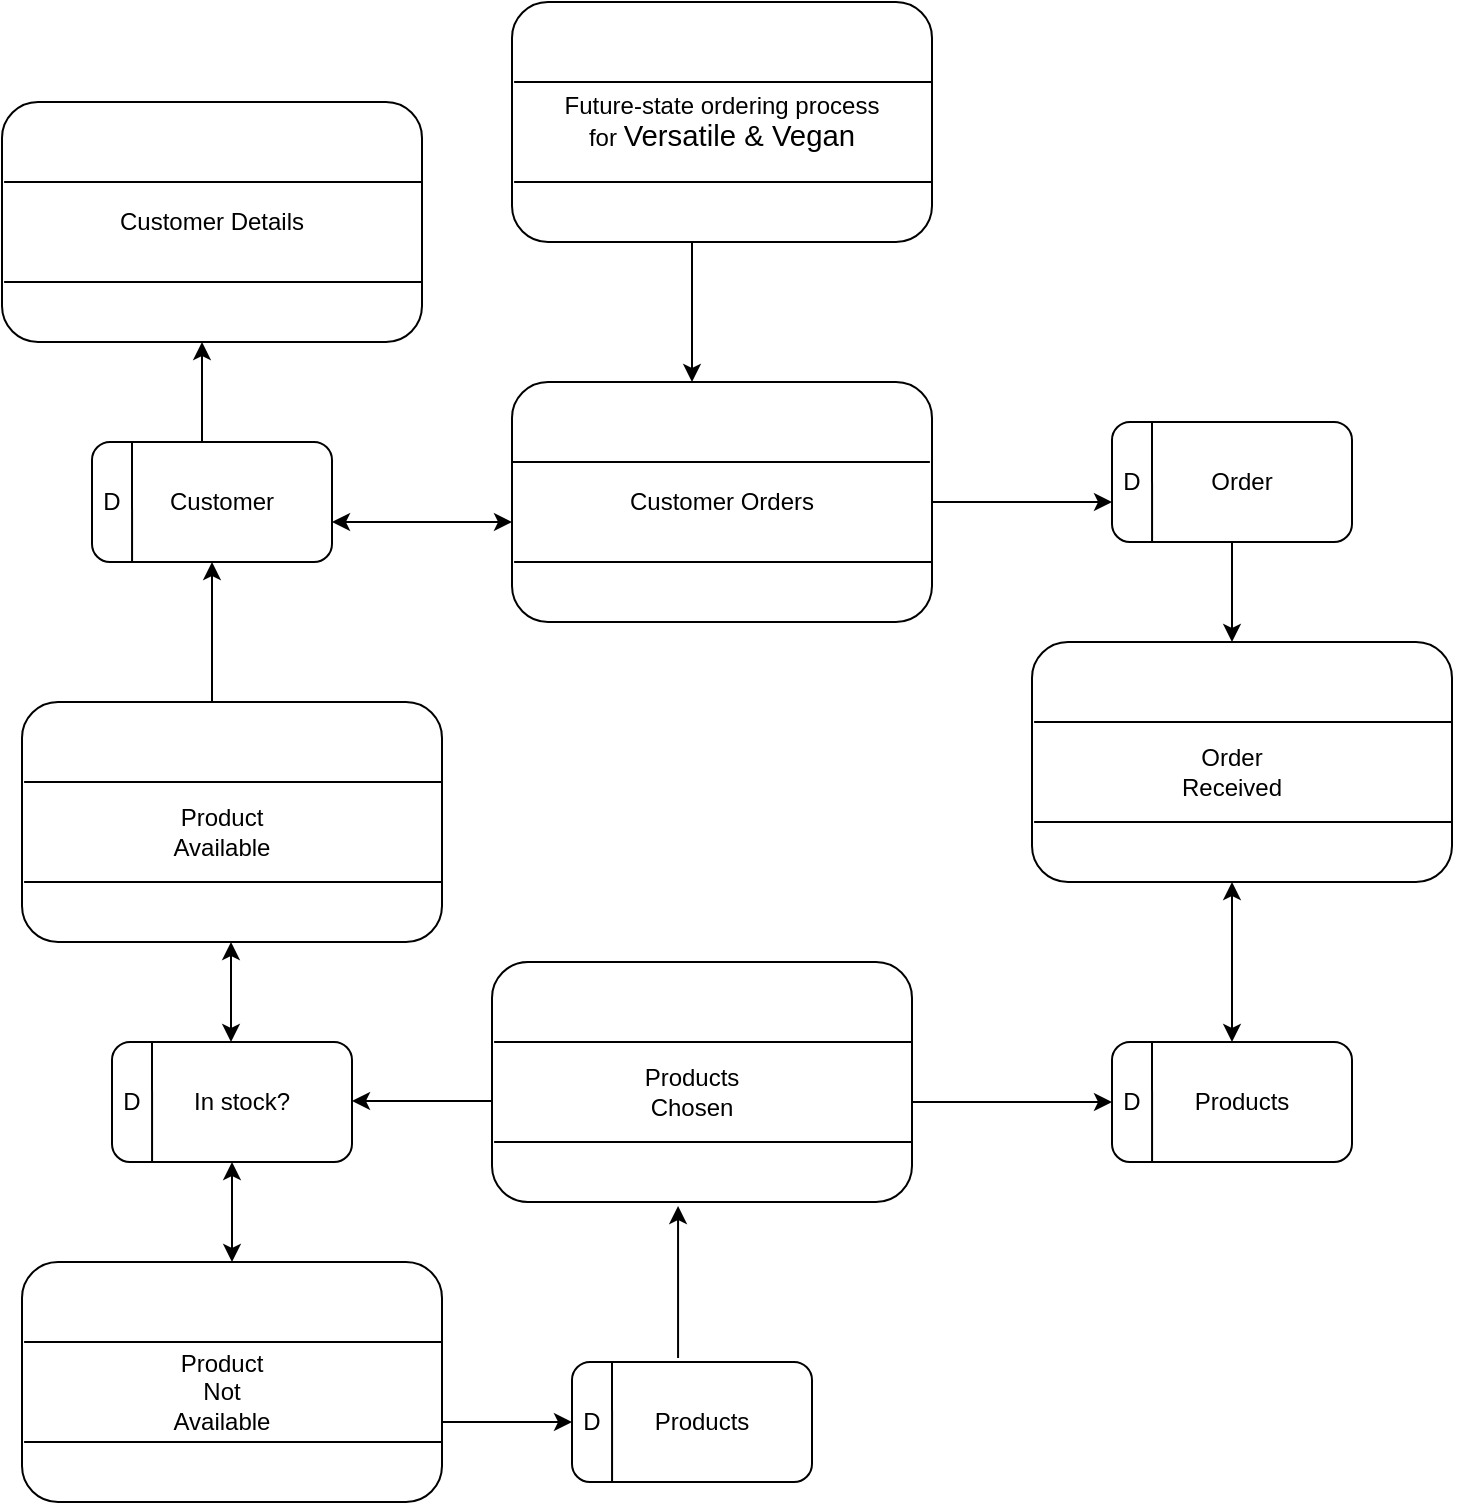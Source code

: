 <mxfile version="18.1.2" type="github">
  <diagram id="bfzW_d-6oRnT0RZYZXPe" name="Page-1">
    <mxGraphModel dx="2062" dy="1154" grid="1" gridSize="10" guides="1" tooltips="1" connect="1" arrows="1" fold="1" page="1" pageScale="1" pageWidth="850" pageHeight="1100" math="0" shadow="0">
      <root>
        <mxCell id="0" />
        <mxCell id="1" parent="0" />
        <mxCell id="C1VxZ8XKzOwLKLjluhn4-1" value="&lt;br&gt;Future-state ordering process for&amp;nbsp;&lt;span style=&quot;font-size:11.0pt;line-height:120%;&lt;br/&gt;font-family:&amp;quot;Calibri&amp;quot;,sans-serif;mso-fareast-font-family:Calibri;mso-bidi-font-family:&lt;br/&gt;Arial;mso-ansi-language:EN-NZ;mso-fareast-language:EN-US;mso-bidi-language:&lt;br/&gt;AR-SA&quot;&gt;Versatile &amp;amp; Vegan&lt;/span&gt;&lt;br&gt;&amp;nbsp;" style="rounded=1;whiteSpace=wrap;html=1;" parent="1" vertex="1">
          <mxGeometry x="320" y="120" width="210" height="120" as="geometry" />
        </mxCell>
        <mxCell id="C1VxZ8XKzOwLKLjluhn4-3" value="" style="endArrow=none;html=1;rounded=0;entryX=0.005;entryY=0.375;entryDx=0;entryDy=0;entryPerimeter=0;" parent="1" edge="1">
          <mxGeometry width="50" height="50" relative="1" as="geometry">
            <mxPoint x="530" y="210" as="sourcePoint" />
            <mxPoint x="321.05" y="210" as="targetPoint" />
          </mxGeometry>
        </mxCell>
        <mxCell id="C1VxZ8XKzOwLKLjluhn4-4" value="" style="endArrow=none;html=1;rounded=0;entryX=0.005;entryY=0.375;entryDx=0;entryDy=0;entryPerimeter=0;" parent="1" edge="1">
          <mxGeometry width="50" height="50" relative="1" as="geometry">
            <mxPoint x="530" y="160" as="sourcePoint" />
            <mxPoint x="321.05" y="160" as="targetPoint" />
          </mxGeometry>
        </mxCell>
        <mxCell id="wWReXJp32-VLOhJJQEyG-1" value="" style="rounded=1;whiteSpace=wrap;html=1;" vertex="1" parent="1">
          <mxGeometry x="580" y="440" width="210" height="120" as="geometry" />
        </mxCell>
        <mxCell id="wWReXJp32-VLOhJJQEyG-2" value="" style="endArrow=none;html=1;rounded=0;entryX=0.005;entryY=0.375;entryDx=0;entryDy=0;entryPerimeter=0;" edge="1" parent="1">
          <mxGeometry width="50" height="50" relative="1" as="geometry">
            <mxPoint x="790" y="530" as="sourcePoint" />
            <mxPoint x="581.05" y="530" as="targetPoint" />
          </mxGeometry>
        </mxCell>
        <mxCell id="wWReXJp32-VLOhJJQEyG-3" value="" style="endArrow=none;html=1;rounded=0;entryX=0.005;entryY=0.375;entryDx=0;entryDy=0;entryPerimeter=0;" edge="1" parent="1">
          <mxGeometry width="50" height="50" relative="1" as="geometry">
            <mxPoint x="790" y="480" as="sourcePoint" />
            <mxPoint x="581.05" y="480" as="targetPoint" />
          </mxGeometry>
        </mxCell>
        <mxCell id="wWReXJp32-VLOhJJQEyG-4" value="" style="endArrow=classic;html=1;rounded=0;" edge="1" parent="1">
          <mxGeometry width="50" height="50" relative="1" as="geometry">
            <mxPoint x="530" y="370" as="sourcePoint" />
            <mxPoint x="620" y="370" as="targetPoint" />
          </mxGeometry>
        </mxCell>
        <mxCell id="wWReXJp32-VLOhJJQEyG-5" value="" style="endArrow=classic;html=1;rounded=0;exitX=0.5;exitY=1;exitDx=0;exitDy=0;" edge="1" parent="1" source="wWReXJp32-VLOhJJQEyG-6">
          <mxGeometry width="50" height="50" relative="1" as="geometry">
            <mxPoint x="810" y="405" as="sourcePoint" />
            <mxPoint x="680" y="440" as="targetPoint" />
            <Array as="points" />
          </mxGeometry>
        </mxCell>
        <mxCell id="wWReXJp32-VLOhJJQEyG-6" value="" style="rounded=1;whiteSpace=wrap;html=1;" vertex="1" parent="1">
          <mxGeometry x="620" y="330" width="120" height="60" as="geometry" />
        </mxCell>
        <mxCell id="wWReXJp32-VLOhJJQEyG-7" value="" style="endArrow=none;html=1;rounded=0;exitX=0.167;exitY=1;exitDx=0;exitDy=0;exitPerimeter=0;" edge="1" parent="1" source="wWReXJp32-VLOhJJQEyG-6">
          <mxGeometry width="50" height="50" relative="1" as="geometry">
            <mxPoint x="610" y="380" as="sourcePoint" />
            <mxPoint x="640" y="330" as="targetPoint" />
          </mxGeometry>
        </mxCell>
        <mxCell id="wWReXJp32-VLOhJJQEyG-8" value="D" style="text;html=1;strokeColor=none;fillColor=none;align=center;verticalAlign=middle;whiteSpace=wrap;rounded=0;" vertex="1" parent="1">
          <mxGeometry x="620" y="345" width="20" height="30" as="geometry" />
        </mxCell>
        <mxCell id="wWReXJp32-VLOhJJQEyG-9" value="Order" style="text;html=1;strokeColor=none;fillColor=none;align=center;verticalAlign=middle;whiteSpace=wrap;rounded=0;" vertex="1" parent="1">
          <mxGeometry x="655" y="345" width="60" height="30" as="geometry" />
        </mxCell>
        <mxCell id="wWReXJp32-VLOhJJQEyG-10" value="Order Received" style="text;html=1;strokeColor=none;fillColor=none;align=center;verticalAlign=middle;whiteSpace=wrap;rounded=0;" vertex="1" parent="1">
          <mxGeometry x="650" y="490" width="60" height="30" as="geometry" />
        </mxCell>
        <mxCell id="wWReXJp32-VLOhJJQEyG-12" value="" style="rounded=1;whiteSpace=wrap;html=1;" vertex="1" parent="1">
          <mxGeometry x="620" y="640" width="120" height="60" as="geometry" />
        </mxCell>
        <mxCell id="wWReXJp32-VLOhJJQEyG-13" value="" style="endArrow=none;html=1;rounded=0;exitX=0.167;exitY=1;exitDx=0;exitDy=0;exitPerimeter=0;" edge="1" parent="1" source="wWReXJp32-VLOhJJQEyG-12">
          <mxGeometry width="50" height="50" relative="1" as="geometry">
            <mxPoint x="610" y="690" as="sourcePoint" />
            <mxPoint x="640" y="640" as="targetPoint" />
          </mxGeometry>
        </mxCell>
        <mxCell id="wWReXJp32-VLOhJJQEyG-14" value="D" style="text;html=1;strokeColor=none;fillColor=none;align=center;verticalAlign=middle;whiteSpace=wrap;rounded=0;" vertex="1" parent="1">
          <mxGeometry x="620" y="655" width="20" height="30" as="geometry" />
        </mxCell>
        <mxCell id="wWReXJp32-VLOhJJQEyG-15" value="Products" style="text;html=1;strokeColor=none;fillColor=none;align=center;verticalAlign=middle;whiteSpace=wrap;rounded=0;" vertex="1" parent="1">
          <mxGeometry x="655" y="655" width="60" height="30" as="geometry" />
        </mxCell>
        <mxCell id="wWReXJp32-VLOhJJQEyG-16" value="" style="endArrow=classic;html=1;rounded=0;" edge="1" parent="1">
          <mxGeometry width="50" height="50" relative="1" as="geometry">
            <mxPoint x="520" y="670" as="sourcePoint" />
            <mxPoint x="620" y="670" as="targetPoint" />
          </mxGeometry>
        </mxCell>
        <mxCell id="wWReXJp32-VLOhJJQEyG-17" value="" style="rounded=1;whiteSpace=wrap;html=1;" vertex="1" parent="1">
          <mxGeometry x="310" y="600" width="210" height="120" as="geometry" />
        </mxCell>
        <mxCell id="wWReXJp32-VLOhJJQEyG-18" value="" style="endArrow=none;html=1;rounded=0;entryX=0.005;entryY=0.375;entryDx=0;entryDy=0;entryPerimeter=0;" edge="1" parent="1">
          <mxGeometry width="50" height="50" relative="1" as="geometry">
            <mxPoint x="520" y="690" as="sourcePoint" />
            <mxPoint x="311.05" y="690" as="targetPoint" />
          </mxGeometry>
        </mxCell>
        <mxCell id="wWReXJp32-VLOhJJQEyG-19" value="" style="endArrow=none;html=1;rounded=0;entryX=0.005;entryY=0.375;entryDx=0;entryDy=0;entryPerimeter=0;" edge="1" parent="1">
          <mxGeometry width="50" height="50" relative="1" as="geometry">
            <mxPoint x="520" y="640" as="sourcePoint" />
            <mxPoint x="311.05" y="640" as="targetPoint" />
          </mxGeometry>
        </mxCell>
        <mxCell id="wWReXJp32-VLOhJJQEyG-20" value="Products Chosen" style="text;html=1;strokeColor=none;fillColor=none;align=center;verticalAlign=middle;whiteSpace=wrap;rounded=0;" vertex="1" parent="1">
          <mxGeometry x="380" y="650" width="60" height="30" as="geometry" />
        </mxCell>
        <mxCell id="wWReXJp32-VLOhJJQEyG-21" value="" style="endArrow=classic;startArrow=classic;html=1;rounded=0;exitX=0.5;exitY=0;exitDx=0;exitDy=0;" edge="1" parent="1" source="wWReXJp32-VLOhJJQEyG-12">
          <mxGeometry width="50" height="50" relative="1" as="geometry">
            <mxPoint x="630" y="610" as="sourcePoint" />
            <mxPoint x="680" y="560" as="targetPoint" />
          </mxGeometry>
        </mxCell>
        <mxCell id="wWReXJp32-VLOhJJQEyG-22" value="Customer Orders" style="rounded=1;whiteSpace=wrap;html=1;" vertex="1" parent="1">
          <mxGeometry x="320" y="310" width="210" height="120" as="geometry" />
        </mxCell>
        <mxCell id="wWReXJp32-VLOhJJQEyG-23" value="" style="endArrow=none;html=1;rounded=0;entryX=0.005;entryY=0.375;entryDx=0;entryDy=0;entryPerimeter=0;" edge="1" parent="1">
          <mxGeometry width="50" height="50" relative="1" as="geometry">
            <mxPoint x="530" y="400" as="sourcePoint" />
            <mxPoint x="321.05" y="400" as="targetPoint" />
          </mxGeometry>
        </mxCell>
        <mxCell id="wWReXJp32-VLOhJJQEyG-24" value="" style="endArrow=none;html=1;rounded=0;entryX=0.005;entryY=0.375;entryDx=0;entryDy=0;entryPerimeter=0;" edge="1" parent="1">
          <mxGeometry width="50" height="50" relative="1" as="geometry">
            <mxPoint x="528.95" y="350" as="sourcePoint" />
            <mxPoint x="320.0" y="350" as="targetPoint" />
          </mxGeometry>
        </mxCell>
        <mxCell id="wWReXJp32-VLOhJJQEyG-25" value="" style="endArrow=classic;html=1;rounded=0;" edge="1" parent="1">
          <mxGeometry width="50" height="50" relative="1" as="geometry">
            <mxPoint x="410" y="240" as="sourcePoint" />
            <mxPoint x="410" y="310" as="targetPoint" />
            <Array as="points">
              <mxPoint x="410" y="270" />
              <mxPoint x="410" y="280" />
            </Array>
          </mxGeometry>
        </mxCell>
        <mxCell id="wWReXJp32-VLOhJJQEyG-26" value="" style="endArrow=classic;html=1;rounded=0;" edge="1" parent="1">
          <mxGeometry width="50" height="50" relative="1" as="geometry">
            <mxPoint x="310" y="669.5" as="sourcePoint" />
            <mxPoint x="240" y="669.5" as="targetPoint" />
          </mxGeometry>
        </mxCell>
        <mxCell id="wWReXJp32-VLOhJJQEyG-28" value="" style="rounded=1;whiteSpace=wrap;html=1;" vertex="1" parent="1">
          <mxGeometry x="120" y="640" width="120" height="60" as="geometry" />
        </mxCell>
        <mxCell id="wWReXJp32-VLOhJJQEyG-29" value="" style="endArrow=none;html=1;rounded=0;exitX=0.167;exitY=1;exitDx=0;exitDy=0;exitPerimeter=0;" edge="1" parent="1" source="wWReXJp32-VLOhJJQEyG-28">
          <mxGeometry width="50" height="50" relative="1" as="geometry">
            <mxPoint x="110" y="690" as="sourcePoint" />
            <mxPoint x="140" y="640" as="targetPoint" />
          </mxGeometry>
        </mxCell>
        <mxCell id="wWReXJp32-VLOhJJQEyG-30" value="D" style="text;html=1;strokeColor=none;fillColor=none;align=center;verticalAlign=middle;whiteSpace=wrap;rounded=0;" vertex="1" parent="1">
          <mxGeometry x="120" y="655" width="20" height="30" as="geometry" />
        </mxCell>
        <mxCell id="wWReXJp32-VLOhJJQEyG-31" value="In stock?" style="text;html=1;strokeColor=none;fillColor=none;align=center;verticalAlign=middle;whiteSpace=wrap;rounded=0;" vertex="1" parent="1">
          <mxGeometry x="155" y="655" width="60" height="30" as="geometry" />
        </mxCell>
        <mxCell id="wWReXJp32-VLOhJJQEyG-35" value="" style="rounded=1;whiteSpace=wrap;html=1;" vertex="1" parent="1">
          <mxGeometry x="75" y="750" width="210" height="120" as="geometry" />
        </mxCell>
        <mxCell id="wWReXJp32-VLOhJJQEyG-36" value="" style="endArrow=none;html=1;rounded=0;entryX=0.005;entryY=0.375;entryDx=0;entryDy=0;entryPerimeter=0;" edge="1" parent="1">
          <mxGeometry width="50" height="50" relative="1" as="geometry">
            <mxPoint x="285" y="840" as="sourcePoint" />
            <mxPoint x="76.05" y="840" as="targetPoint" />
          </mxGeometry>
        </mxCell>
        <mxCell id="wWReXJp32-VLOhJJQEyG-37" value="" style="endArrow=none;html=1;rounded=0;entryX=0.005;entryY=0.375;entryDx=0;entryDy=0;entryPerimeter=0;" edge="1" parent="1">
          <mxGeometry width="50" height="50" relative="1" as="geometry">
            <mxPoint x="285" y="790" as="sourcePoint" />
            <mxPoint x="76.05" y="790" as="targetPoint" />
          </mxGeometry>
        </mxCell>
        <mxCell id="wWReXJp32-VLOhJJQEyG-38" value="Product Not Available" style="text;html=1;strokeColor=none;fillColor=none;align=center;verticalAlign=middle;whiteSpace=wrap;rounded=0;" vertex="1" parent="1">
          <mxGeometry x="145" y="800" width="60" height="30" as="geometry" />
        </mxCell>
        <mxCell id="wWReXJp32-VLOhJJQEyG-39" value="" style="rounded=1;whiteSpace=wrap;html=1;" vertex="1" parent="1">
          <mxGeometry x="75" y="470" width="210" height="120" as="geometry" />
        </mxCell>
        <mxCell id="wWReXJp32-VLOhJJQEyG-40" value="" style="endArrow=none;html=1;rounded=0;entryX=0.005;entryY=0.375;entryDx=0;entryDy=0;entryPerimeter=0;" edge="1" parent="1">
          <mxGeometry width="50" height="50" relative="1" as="geometry">
            <mxPoint x="285" y="560" as="sourcePoint" />
            <mxPoint x="76.05" y="560" as="targetPoint" />
          </mxGeometry>
        </mxCell>
        <mxCell id="wWReXJp32-VLOhJJQEyG-41" value="" style="endArrow=none;html=1;rounded=0;entryX=0.005;entryY=0.375;entryDx=0;entryDy=0;entryPerimeter=0;" edge="1" parent="1">
          <mxGeometry width="50" height="50" relative="1" as="geometry">
            <mxPoint x="285" y="510" as="sourcePoint" />
            <mxPoint x="76.05" y="510" as="targetPoint" />
          </mxGeometry>
        </mxCell>
        <mxCell id="wWReXJp32-VLOhJJQEyG-42" value="Product Available" style="text;html=1;strokeColor=none;fillColor=none;align=center;verticalAlign=middle;whiteSpace=wrap;rounded=0;" vertex="1" parent="1">
          <mxGeometry x="145" y="520" width="60" height="30" as="geometry" />
        </mxCell>
        <mxCell id="wWReXJp32-VLOhJJQEyG-43" value="" style="endArrow=classic;startArrow=classic;html=1;rounded=0;entryX=0.5;entryY=1;entryDx=0;entryDy=0;" edge="1" parent="1" source="wWReXJp32-VLOhJJQEyG-35" target="wWReXJp32-VLOhJJQEyG-28">
          <mxGeometry width="50" height="50" relative="1" as="geometry">
            <mxPoint x="145" y="750" as="sourcePoint" />
            <mxPoint x="195" y="700" as="targetPoint" />
          </mxGeometry>
        </mxCell>
        <mxCell id="wWReXJp32-VLOhJJQEyG-44" value="" style="endArrow=classic;startArrow=classic;html=1;rounded=0;entryX=0.5;entryY=1;entryDx=0;entryDy=0;" edge="1" parent="1">
          <mxGeometry width="50" height="50" relative="1" as="geometry">
            <mxPoint x="179.5" y="640" as="sourcePoint" />
            <mxPoint x="179.5" y="590" as="targetPoint" />
          </mxGeometry>
        </mxCell>
        <mxCell id="wWReXJp32-VLOhJJQEyG-45" value="" style="endArrow=classic;html=1;rounded=0;" edge="1" parent="1">
          <mxGeometry width="50" height="50" relative="1" as="geometry">
            <mxPoint x="170" y="470" as="sourcePoint" />
            <mxPoint x="170" y="400" as="targetPoint" />
          </mxGeometry>
        </mxCell>
        <mxCell id="wWReXJp32-VLOhJJQEyG-46" value="" style="endArrow=classic;html=1;rounded=0;" edge="1" parent="1">
          <mxGeometry width="50" height="50" relative="1" as="geometry">
            <mxPoint x="285" y="830" as="sourcePoint" />
            <mxPoint x="350" y="830" as="targetPoint" />
          </mxGeometry>
        </mxCell>
        <mxCell id="wWReXJp32-VLOhJJQEyG-47" value="" style="rounded=1;whiteSpace=wrap;html=1;" vertex="1" parent="1">
          <mxGeometry x="350" y="800" width="120" height="60" as="geometry" />
        </mxCell>
        <mxCell id="wWReXJp32-VLOhJJQEyG-48" value="" style="endArrow=none;html=1;rounded=0;exitX=0.167;exitY=1;exitDx=0;exitDy=0;exitPerimeter=0;" edge="1" parent="1" source="wWReXJp32-VLOhJJQEyG-47">
          <mxGeometry width="50" height="50" relative="1" as="geometry">
            <mxPoint x="340" y="850" as="sourcePoint" />
            <mxPoint x="370" y="800" as="targetPoint" />
          </mxGeometry>
        </mxCell>
        <mxCell id="wWReXJp32-VLOhJJQEyG-49" value="D" style="text;html=1;strokeColor=none;fillColor=none;align=center;verticalAlign=middle;whiteSpace=wrap;rounded=0;" vertex="1" parent="1">
          <mxGeometry x="350" y="815" width="20" height="30" as="geometry" />
        </mxCell>
        <mxCell id="wWReXJp32-VLOhJJQEyG-50" value="Products" style="text;html=1;strokeColor=none;fillColor=none;align=center;verticalAlign=middle;whiteSpace=wrap;rounded=0;" vertex="1" parent="1">
          <mxGeometry x="385" y="815" width="60" height="30" as="geometry" />
        </mxCell>
        <mxCell id="wWReXJp32-VLOhJJQEyG-51" value="" style="endArrow=classic;html=1;rounded=0;entryX=0.443;entryY=1.017;entryDx=0;entryDy=0;entryPerimeter=0;exitX=0.442;exitY=-0.033;exitDx=0;exitDy=0;exitPerimeter=0;" edge="1" parent="1" source="wWReXJp32-VLOhJJQEyG-47" target="wWReXJp32-VLOhJJQEyG-17">
          <mxGeometry width="50" height="50" relative="1" as="geometry">
            <mxPoint x="395" y="800" as="sourcePoint" />
            <mxPoint x="445" y="750" as="targetPoint" />
          </mxGeometry>
        </mxCell>
        <mxCell id="wWReXJp32-VLOhJJQEyG-52" value="" style="rounded=1;whiteSpace=wrap;html=1;" vertex="1" parent="1">
          <mxGeometry x="110" y="340" width="120" height="60" as="geometry" />
        </mxCell>
        <mxCell id="wWReXJp32-VLOhJJQEyG-53" value="" style="endArrow=none;html=1;rounded=0;exitX=0.167;exitY=1;exitDx=0;exitDy=0;exitPerimeter=0;" edge="1" parent="1" source="wWReXJp32-VLOhJJQEyG-52">
          <mxGeometry width="50" height="50" relative="1" as="geometry">
            <mxPoint x="100" y="390" as="sourcePoint" />
            <mxPoint x="130" y="340" as="targetPoint" />
          </mxGeometry>
        </mxCell>
        <mxCell id="wWReXJp32-VLOhJJQEyG-54" value="D" style="text;html=1;strokeColor=none;fillColor=none;align=center;verticalAlign=middle;whiteSpace=wrap;rounded=0;" vertex="1" parent="1">
          <mxGeometry x="110" y="355" width="20" height="30" as="geometry" />
        </mxCell>
        <mxCell id="wWReXJp32-VLOhJJQEyG-55" value="Customer" style="text;html=1;strokeColor=none;fillColor=none;align=center;verticalAlign=middle;whiteSpace=wrap;rounded=0;" vertex="1" parent="1">
          <mxGeometry x="145" y="355" width="60" height="30" as="geometry" />
        </mxCell>
        <mxCell id="wWReXJp32-VLOhJJQEyG-56" value="" style="endArrow=classic;startArrow=classic;html=1;rounded=0;" edge="1" parent="1">
          <mxGeometry width="50" height="50" relative="1" as="geometry">
            <mxPoint x="230" y="380" as="sourcePoint" />
            <mxPoint x="320" y="380" as="targetPoint" />
          </mxGeometry>
        </mxCell>
        <mxCell id="wWReXJp32-VLOhJJQEyG-57" value="" style="endArrow=classic;html=1;rounded=0;" edge="1" parent="1">
          <mxGeometry width="50" height="50" relative="1" as="geometry">
            <mxPoint x="165" y="340" as="sourcePoint" />
            <mxPoint x="165" y="290" as="targetPoint" />
          </mxGeometry>
        </mxCell>
        <mxCell id="wWReXJp32-VLOhJJQEyG-58" value="Customer Details" style="rounded=1;whiteSpace=wrap;html=1;" vertex="1" parent="1">
          <mxGeometry x="65" y="170" width="210" height="120" as="geometry" />
        </mxCell>
        <mxCell id="wWReXJp32-VLOhJJQEyG-59" value="" style="endArrow=none;html=1;rounded=0;entryX=0.005;entryY=0.375;entryDx=0;entryDy=0;entryPerimeter=0;" edge="1" parent="1">
          <mxGeometry width="50" height="50" relative="1" as="geometry">
            <mxPoint x="275" y="260" as="sourcePoint" />
            <mxPoint x="66.05" y="260" as="targetPoint" />
          </mxGeometry>
        </mxCell>
        <mxCell id="wWReXJp32-VLOhJJQEyG-60" value="" style="endArrow=none;html=1;rounded=0;entryX=0.005;entryY=0.375;entryDx=0;entryDy=0;entryPerimeter=0;" edge="1" parent="1">
          <mxGeometry width="50" height="50" relative="1" as="geometry">
            <mxPoint x="275" y="210" as="sourcePoint" />
            <mxPoint x="66.05" y="210" as="targetPoint" />
          </mxGeometry>
        </mxCell>
      </root>
    </mxGraphModel>
  </diagram>
</mxfile>
